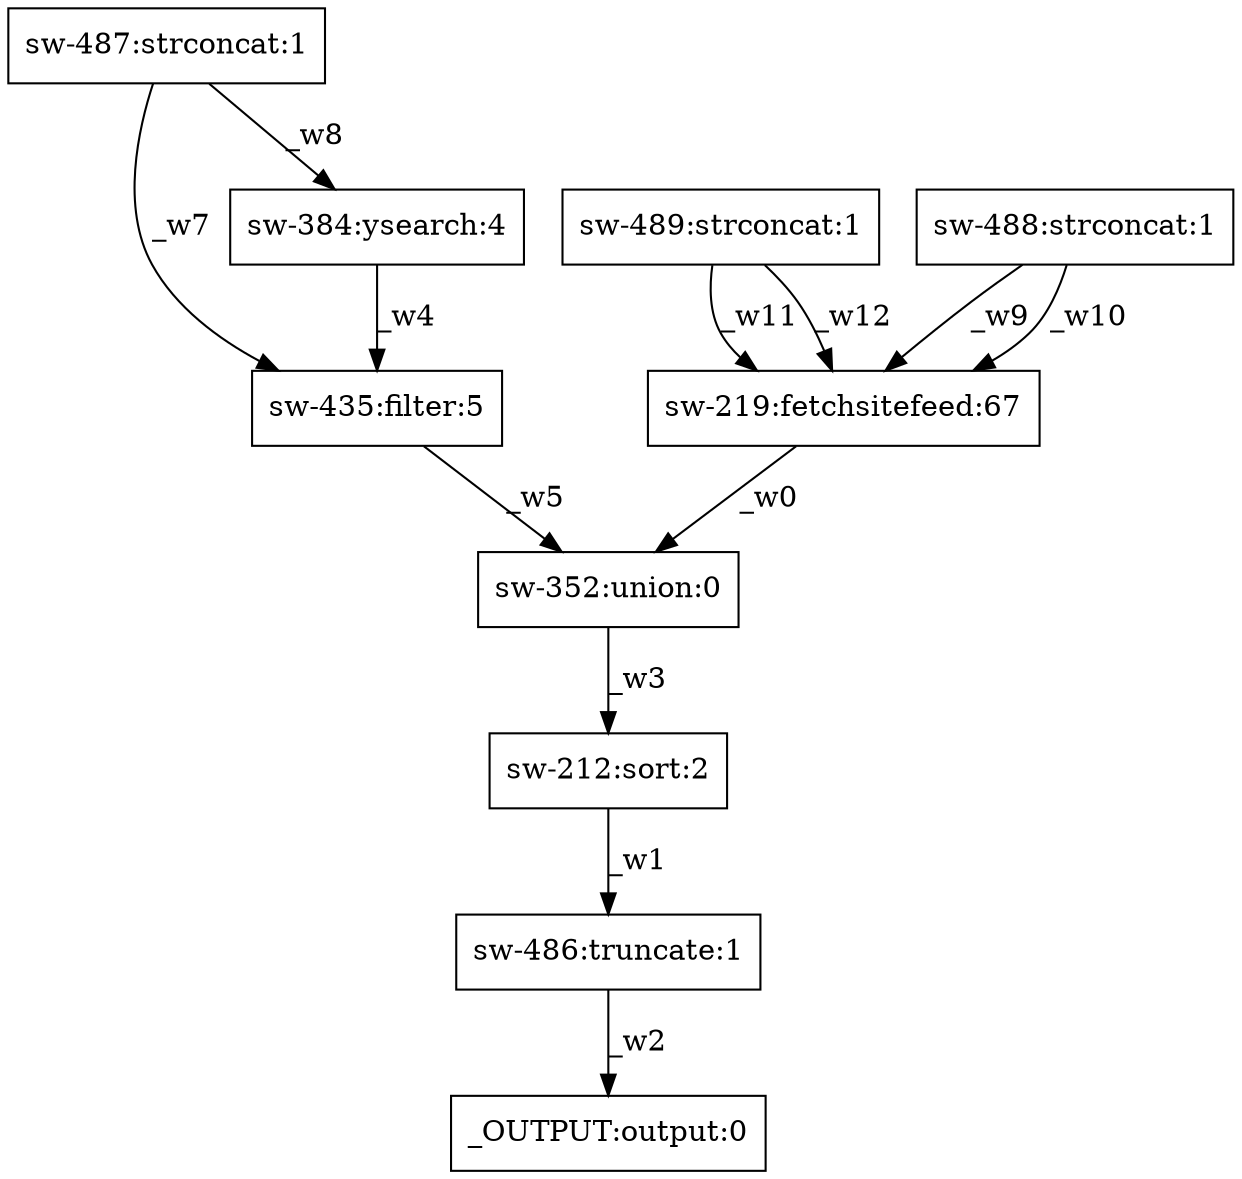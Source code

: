 digraph test1 { node [shape=box] "sw-487" [label="sw-487:strconcat:1"];"sw-212" [label="sw-212:sort:2"];"sw-352" [label="sw-352:union:0"];"sw-489" [label="sw-489:strconcat:1"];"_OUTPUT" [label="_OUTPUT:output:0"];"sw-435" [label="sw-435:filter:5"];"sw-219" [label="sw-219:fetchsitefeed:67"];"sw-488" [label="sw-488:strconcat:1"];"sw-486" [label="sw-486:truncate:1"];"sw-384" [label="sw-384:ysearch:4"];"sw-219" -> "sw-352" [label="_w0"];"sw-212" -> "sw-486" [label="_w1"];"sw-486" -> "_OUTPUT" [label="_w2"];"sw-352" -> "sw-212" [label="_w3"];"sw-384" -> "sw-435" [label="_w4"];"sw-435" -> "sw-352" [label="_w5"];"sw-487" -> "sw-435" [label="_w7"];"sw-487" -> "sw-384" [label="_w8"];"sw-488" -> "sw-219" [label="_w9"];"sw-488" -> "sw-219" [label="_w10"];"sw-489" -> "sw-219" [label="_w11"];"sw-489" -> "sw-219" [label="_w12"];}